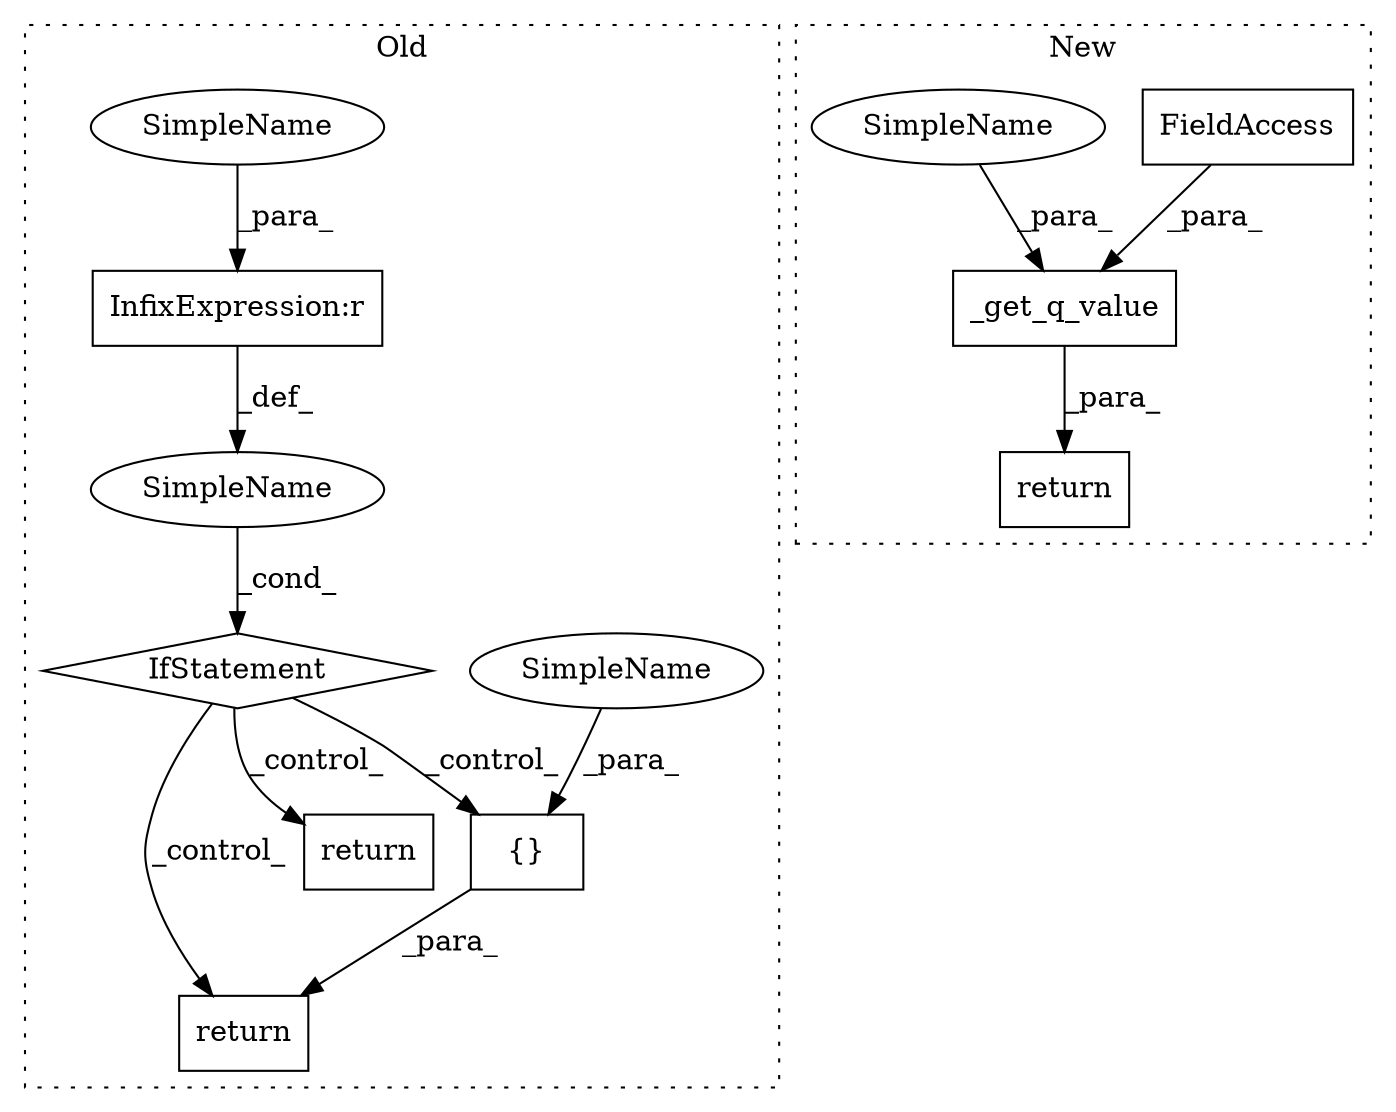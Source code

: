 digraph G {
subgraph cluster0 {
1 [label="{}" a="4" s="4057,4075" l="1,1" shape="box"];
3 [label="InfixExpression:r" a="27" s="4007" l="4" shape="box"];
4 [label="SimpleName" a="42" s="" l="" shape="ellipse"];
5 [label="return" a="41" s="4025" l="7" shape="box"];
7 [label="IfStatement" a="25" s="3996,4015" l="4,2" shape="diamond"];
8 [label="return" a="41" s="4099" l="7" shape="box"];
10 [label="SimpleName" a="42" s="4068" l="7" shape="ellipse"];
11 [label="SimpleName" a="42" s="4000" l="7" shape="ellipse"];
label = "Old";
style="dotted";
}
subgraph cluster1 {
2 [label="_get_q_value" a="32" s="4277,4323" l="13,1" shape="box"];
6 [label="FieldAccess" a="22" s="4308" l="15" shape="box"];
9 [label="return" a="41" s="4265" l="7" shape="box"];
12 [label="SimpleName" a="42" s="4300" l="7" shape="ellipse"];
label = "New";
style="dotted";
}
1 -> 5 [label="_para_"];
2 -> 9 [label="_para_"];
3 -> 4 [label="_def_"];
4 -> 7 [label="_cond_"];
6 -> 2 [label="_para_"];
7 -> 5 [label="_control_"];
7 -> 1 [label="_control_"];
7 -> 8 [label="_control_"];
10 -> 1 [label="_para_"];
11 -> 3 [label="_para_"];
12 -> 2 [label="_para_"];
}